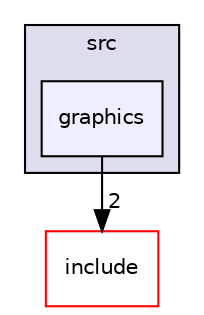 digraph "/home/alexandre/Documents/sae_pacman/MinGL2/src/graphics" {
  compound=true
  node [ fontsize="10", fontname="Helvetica"];
  edge [ labelfontsize="10", labelfontname="Helvetica"];
  subgraph clusterdir_3785c8ddeb5801ba8a1eb564cf3952b5 {
    graph [ bgcolor="#ddddee", pencolor="black", label="src" fontname="Helvetica", fontsize="10", URL="dir_3785c8ddeb5801ba8a1eb564cf3952b5.html"]
  dir_edabd4b4485e1fb680d7ca6b307bd297 [shape=box, label="graphics", style="filled", fillcolor="#eeeeff", pencolor="black", URL="dir_edabd4b4485e1fb680d7ca6b307bd297.html"];
  }
  dir_ae291cc27e75980bdaeeec13fe1d2128 [shape=box label="include" fillcolor="white" style="filled" color="red" URL="dir_ae291cc27e75980bdaeeec13fe1d2128.html"];
  dir_edabd4b4485e1fb680d7ca6b307bd297->dir_ae291cc27e75980bdaeeec13fe1d2128 [headlabel="2", labeldistance=1.5 headhref="dir_000027_000013.html"];
}
